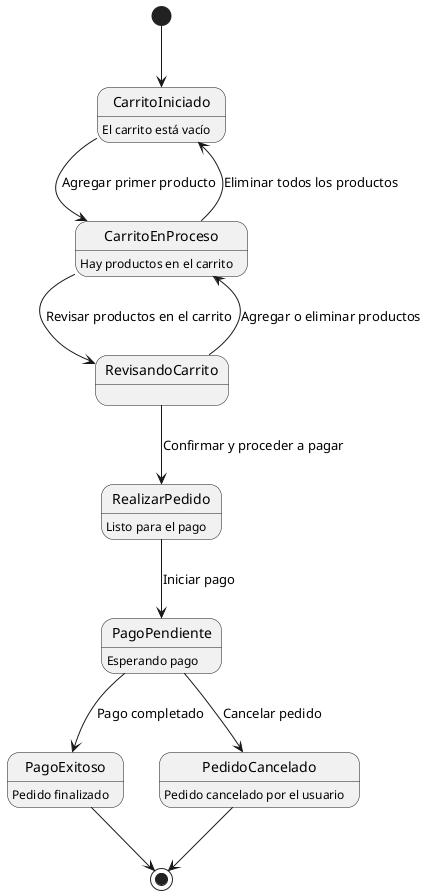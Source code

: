 @startuml
[*] --> CarritoIniciado

CarritoIniciado : El carrito está vacío
CarritoIniciado --> CarritoEnProceso : Agregar primer producto
CarritoEnProceso : Hay productos en el carrito
CarritoEnProceso --> CarritoIniciado : Eliminar todos los productos
CarritoEnProceso --> RevisandoCarrito : Revisar productos en el carrito

RevisandoCarrito --> CarritoEnProceso : Agregar o eliminar productos
RevisandoCarrito --> RealizarPedido : Confirmar y proceder a pagar

RealizarPedido : Listo para el pago
RealizarPedido --> PagoPendiente : Iniciar pago
PagoPendiente : Esperando pago
PagoPendiente --> PagoExitoso : Pago completado
PagoExitoso : Pedido finalizado

PagoPendiente --> PedidoCancelado : Cancelar pedido
PedidoCancelado : Pedido cancelado por el usuario

PagoExitoso --> [*]
PedidoCancelado --> [*]
@enduml
